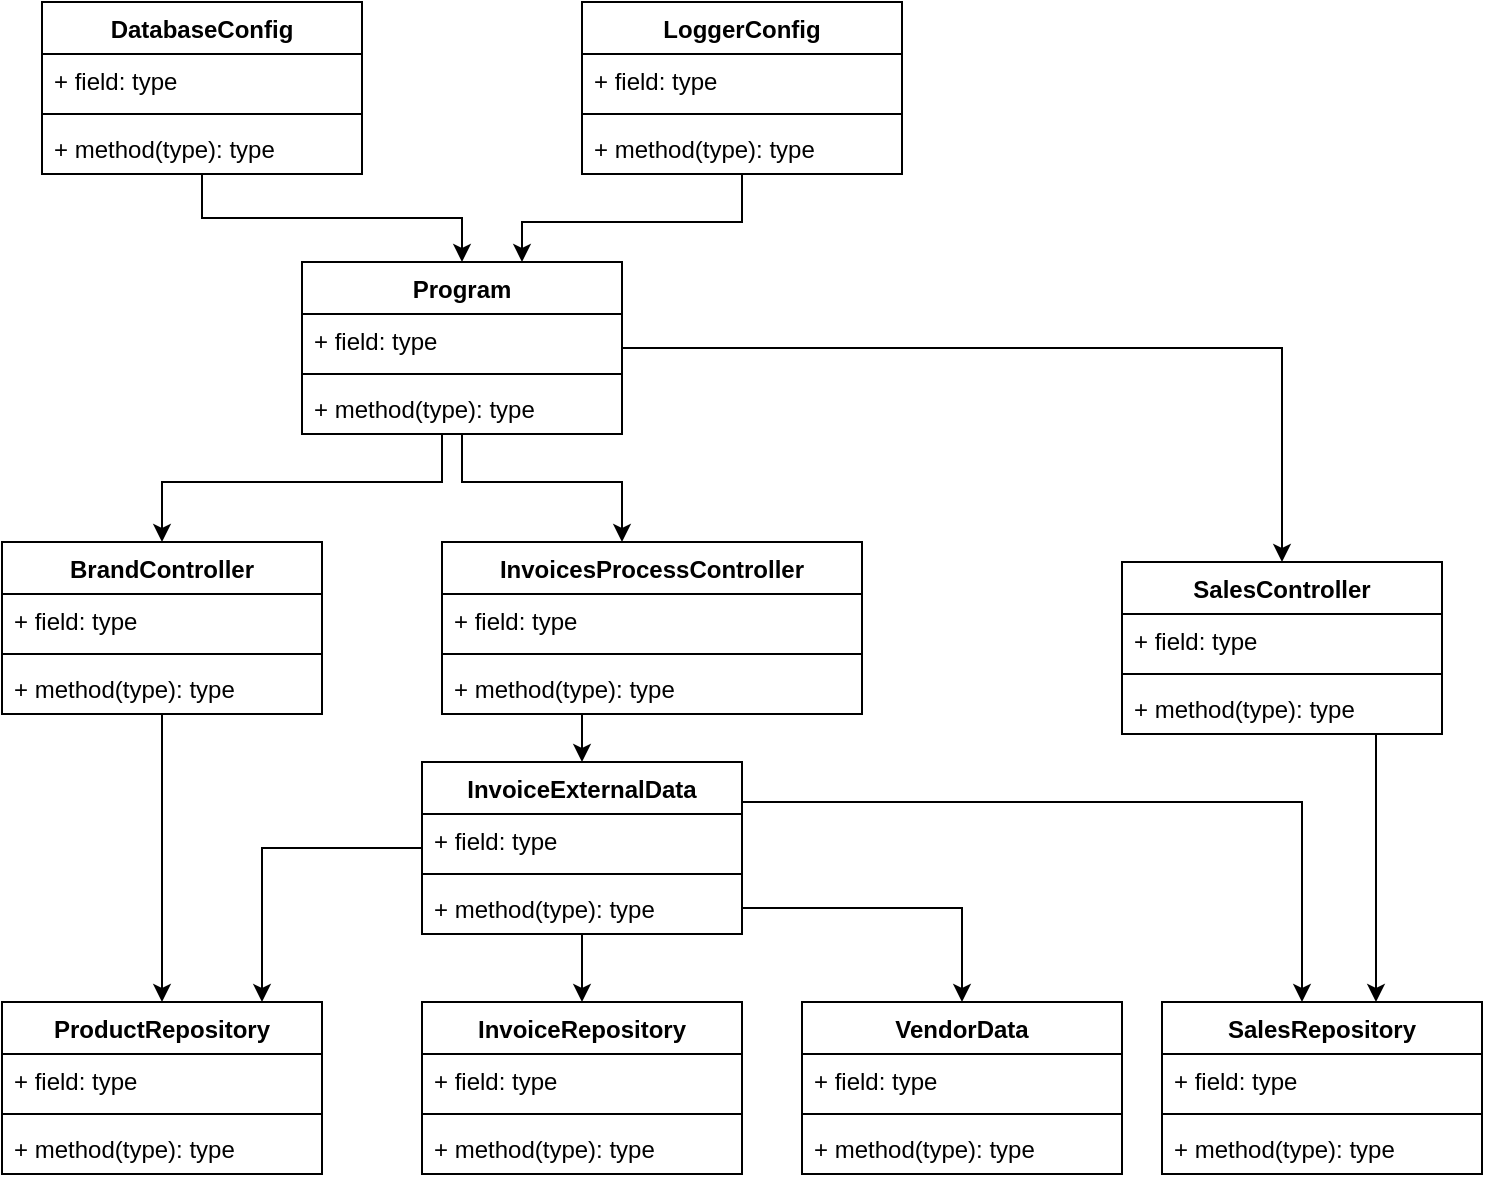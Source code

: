 <mxfile version="16.2.6" type="device"><diagram id="C5RBs43oDa-KdzZeNtuy" name="Page-1"><mxGraphModel dx="1673" dy="908" grid="1" gridSize="10" guides="1" tooltips="1" connect="1" arrows="1" fold="1" page="1" pageScale="1" pageWidth="827" pageHeight="1169" math="0" shadow="0"><root><mxCell id="WIyWlLk6GJQsqaUBKTNV-0"/><mxCell id="WIyWlLk6GJQsqaUBKTNV-1" parent="WIyWlLk6GJQsqaUBKTNV-0"/><mxCell id="b58cWCP1hSmK_T8Ai3Ov-44" style="edgeStyle=orthogonalEdgeStyle;rounded=0;orthogonalLoop=1;jettySize=auto;html=1;" edge="1" parent="WIyWlLk6GJQsqaUBKTNV-1" source="b58cWCP1hSmK_T8Ai3Ov-8" target="b58cWCP1hSmK_T8Ai3Ov-35"><mxGeometry relative="1" as="geometry"><Array as="points"><mxPoint x="280" y="270"/><mxPoint x="140" y="270"/></Array></mxGeometry></mxCell><mxCell id="b58cWCP1hSmK_T8Ai3Ov-45" style="edgeStyle=orthogonalEdgeStyle;rounded=0;orthogonalLoop=1;jettySize=auto;html=1;" edge="1" parent="WIyWlLk6GJQsqaUBKTNV-1" source="b58cWCP1hSmK_T8Ai3Ov-8" target="b58cWCP1hSmK_T8Ai3Ov-39"><mxGeometry relative="1" as="geometry"><Array as="points"><mxPoint x="290" y="270"/><mxPoint x="370" y="270"/></Array></mxGeometry></mxCell><mxCell id="b58cWCP1hSmK_T8Ai3Ov-46" style="edgeStyle=orthogonalEdgeStyle;rounded=0;orthogonalLoop=1;jettySize=auto;html=1;" edge="1" parent="WIyWlLk6GJQsqaUBKTNV-1" source="b58cWCP1hSmK_T8Ai3Ov-8" target="b58cWCP1hSmK_T8Ai3Ov-31"><mxGeometry relative="1" as="geometry"/></mxCell><mxCell id="b58cWCP1hSmK_T8Ai3Ov-8" value="Program" style="swimlane;fontStyle=1;align=center;verticalAlign=top;childLayout=stackLayout;horizontal=1;startSize=26;horizontalStack=0;resizeParent=1;resizeParentMax=0;resizeLast=0;collapsible=1;marginBottom=0;" vertex="1" parent="WIyWlLk6GJQsqaUBKTNV-1"><mxGeometry x="210" y="160" width="160" height="86" as="geometry"/></mxCell><mxCell id="b58cWCP1hSmK_T8Ai3Ov-9" value="+ field: type" style="text;strokeColor=none;fillColor=none;align=left;verticalAlign=top;spacingLeft=4;spacingRight=4;overflow=hidden;rotatable=0;points=[[0,0.5],[1,0.5]];portConstraint=eastwest;" vertex="1" parent="b58cWCP1hSmK_T8Ai3Ov-8"><mxGeometry y="26" width="160" height="26" as="geometry"/></mxCell><mxCell id="b58cWCP1hSmK_T8Ai3Ov-10" value="" style="line;strokeWidth=1;fillColor=none;align=left;verticalAlign=middle;spacingTop=-1;spacingLeft=3;spacingRight=3;rotatable=0;labelPosition=right;points=[];portConstraint=eastwest;" vertex="1" parent="b58cWCP1hSmK_T8Ai3Ov-8"><mxGeometry y="52" width="160" height="8" as="geometry"/></mxCell><mxCell id="b58cWCP1hSmK_T8Ai3Ov-11" value="+ method(type): type" style="text;strokeColor=none;fillColor=none;align=left;verticalAlign=top;spacingLeft=4;spacingRight=4;overflow=hidden;rotatable=0;points=[[0,0.5],[1,0.5]];portConstraint=eastwest;" vertex="1" parent="b58cWCP1hSmK_T8Ai3Ov-8"><mxGeometry y="60" width="160" height="26" as="geometry"/></mxCell><mxCell id="b58cWCP1hSmK_T8Ai3Ov-29" style="edgeStyle=orthogonalEdgeStyle;rounded=0;orthogonalLoop=1;jettySize=auto;html=1;" edge="1" parent="WIyWlLk6GJQsqaUBKTNV-1" source="b58cWCP1hSmK_T8Ai3Ov-21" target="b58cWCP1hSmK_T8Ai3Ov-8"><mxGeometry relative="1" as="geometry"/></mxCell><mxCell id="b58cWCP1hSmK_T8Ai3Ov-21" value="DatabaseConfig" style="swimlane;fontStyle=1;align=center;verticalAlign=top;childLayout=stackLayout;horizontal=1;startSize=26;horizontalStack=0;resizeParent=1;resizeParentMax=0;resizeLast=0;collapsible=1;marginBottom=0;" vertex="1" parent="WIyWlLk6GJQsqaUBKTNV-1"><mxGeometry x="80" y="30" width="160" height="86" as="geometry"/></mxCell><mxCell id="b58cWCP1hSmK_T8Ai3Ov-22" value="+ field: type" style="text;strokeColor=none;fillColor=none;align=left;verticalAlign=top;spacingLeft=4;spacingRight=4;overflow=hidden;rotatable=0;points=[[0,0.5],[1,0.5]];portConstraint=eastwest;" vertex="1" parent="b58cWCP1hSmK_T8Ai3Ov-21"><mxGeometry y="26" width="160" height="26" as="geometry"/></mxCell><mxCell id="b58cWCP1hSmK_T8Ai3Ov-23" value="" style="line;strokeWidth=1;fillColor=none;align=left;verticalAlign=middle;spacingTop=-1;spacingLeft=3;spacingRight=3;rotatable=0;labelPosition=right;points=[];portConstraint=eastwest;" vertex="1" parent="b58cWCP1hSmK_T8Ai3Ov-21"><mxGeometry y="52" width="160" height="8" as="geometry"/></mxCell><mxCell id="b58cWCP1hSmK_T8Ai3Ov-24" value="+ method(type): type" style="text;strokeColor=none;fillColor=none;align=left;verticalAlign=top;spacingLeft=4;spacingRight=4;overflow=hidden;rotatable=0;points=[[0,0.5],[1,0.5]];portConstraint=eastwest;" vertex="1" parent="b58cWCP1hSmK_T8Ai3Ov-21"><mxGeometry y="60" width="160" height="26" as="geometry"/></mxCell><mxCell id="b58cWCP1hSmK_T8Ai3Ov-30" style="edgeStyle=orthogonalEdgeStyle;rounded=0;orthogonalLoop=1;jettySize=auto;html=1;" edge="1" parent="WIyWlLk6GJQsqaUBKTNV-1" source="b58cWCP1hSmK_T8Ai3Ov-25" target="b58cWCP1hSmK_T8Ai3Ov-8"><mxGeometry relative="1" as="geometry"><Array as="points"><mxPoint x="430" y="140"/><mxPoint x="320" y="140"/></Array></mxGeometry></mxCell><mxCell id="b58cWCP1hSmK_T8Ai3Ov-25" value="LoggerConfig" style="swimlane;fontStyle=1;align=center;verticalAlign=top;childLayout=stackLayout;horizontal=1;startSize=26;horizontalStack=0;resizeParent=1;resizeParentMax=0;resizeLast=0;collapsible=1;marginBottom=0;" vertex="1" parent="WIyWlLk6GJQsqaUBKTNV-1"><mxGeometry x="350" y="30" width="160" height="86" as="geometry"/></mxCell><mxCell id="b58cWCP1hSmK_T8Ai3Ov-26" value="+ field: type" style="text;strokeColor=none;fillColor=none;align=left;verticalAlign=top;spacingLeft=4;spacingRight=4;overflow=hidden;rotatable=0;points=[[0,0.5],[1,0.5]];portConstraint=eastwest;" vertex="1" parent="b58cWCP1hSmK_T8Ai3Ov-25"><mxGeometry y="26" width="160" height="26" as="geometry"/></mxCell><mxCell id="b58cWCP1hSmK_T8Ai3Ov-27" value="" style="line;strokeWidth=1;fillColor=none;align=left;verticalAlign=middle;spacingTop=-1;spacingLeft=3;spacingRight=3;rotatable=0;labelPosition=right;points=[];portConstraint=eastwest;" vertex="1" parent="b58cWCP1hSmK_T8Ai3Ov-25"><mxGeometry y="52" width="160" height="8" as="geometry"/></mxCell><mxCell id="b58cWCP1hSmK_T8Ai3Ov-28" value="+ method(type): type" style="text;strokeColor=none;fillColor=none;align=left;verticalAlign=top;spacingLeft=4;spacingRight=4;overflow=hidden;rotatable=0;points=[[0,0.5],[1,0.5]];portConstraint=eastwest;" vertex="1" parent="b58cWCP1hSmK_T8Ai3Ov-25"><mxGeometry y="60" width="160" height="26" as="geometry"/></mxCell><mxCell id="b58cWCP1hSmK_T8Ai3Ov-76" style="edgeStyle=orthogonalEdgeStyle;rounded=0;orthogonalLoop=1;jettySize=auto;html=1;" edge="1" parent="WIyWlLk6GJQsqaUBKTNV-1" source="b58cWCP1hSmK_T8Ai3Ov-31" target="b58cWCP1hSmK_T8Ai3Ov-51"><mxGeometry relative="1" as="geometry"><Array as="points"><mxPoint x="747" y="450"/><mxPoint x="747" y="450"/></Array></mxGeometry></mxCell><mxCell id="b58cWCP1hSmK_T8Ai3Ov-31" value="SalesController" style="swimlane;fontStyle=1;align=center;verticalAlign=top;childLayout=stackLayout;horizontal=1;startSize=26;horizontalStack=0;resizeParent=1;resizeParentMax=0;resizeLast=0;collapsible=1;marginBottom=0;" vertex="1" parent="WIyWlLk6GJQsqaUBKTNV-1"><mxGeometry x="620" y="310" width="160" height="86" as="geometry"/></mxCell><mxCell id="b58cWCP1hSmK_T8Ai3Ov-32" value="+ field: type" style="text;strokeColor=none;fillColor=none;align=left;verticalAlign=top;spacingLeft=4;spacingRight=4;overflow=hidden;rotatable=0;points=[[0,0.5],[1,0.5]];portConstraint=eastwest;" vertex="1" parent="b58cWCP1hSmK_T8Ai3Ov-31"><mxGeometry y="26" width="160" height="26" as="geometry"/></mxCell><mxCell id="b58cWCP1hSmK_T8Ai3Ov-33" value="" style="line;strokeWidth=1;fillColor=none;align=left;verticalAlign=middle;spacingTop=-1;spacingLeft=3;spacingRight=3;rotatable=0;labelPosition=right;points=[];portConstraint=eastwest;" vertex="1" parent="b58cWCP1hSmK_T8Ai3Ov-31"><mxGeometry y="52" width="160" height="8" as="geometry"/></mxCell><mxCell id="b58cWCP1hSmK_T8Ai3Ov-34" value="+ method(type): type" style="text;strokeColor=none;fillColor=none;align=left;verticalAlign=top;spacingLeft=4;spacingRight=4;overflow=hidden;rotatable=0;points=[[0,0.5],[1,0.5]];portConstraint=eastwest;" vertex="1" parent="b58cWCP1hSmK_T8Ai3Ov-31"><mxGeometry y="60" width="160" height="26" as="geometry"/></mxCell><mxCell id="b58cWCP1hSmK_T8Ai3Ov-74" style="edgeStyle=orthogonalEdgeStyle;rounded=0;orthogonalLoop=1;jettySize=auto;html=1;" edge="1" parent="WIyWlLk6GJQsqaUBKTNV-1" source="b58cWCP1hSmK_T8Ai3Ov-35" target="b58cWCP1hSmK_T8Ai3Ov-55"><mxGeometry relative="1" as="geometry"><Array as="points"><mxPoint x="140" y="530"/><mxPoint x="140" y="530"/></Array></mxGeometry></mxCell><mxCell id="b58cWCP1hSmK_T8Ai3Ov-35" value="BrandController" style="swimlane;fontStyle=1;align=center;verticalAlign=top;childLayout=stackLayout;horizontal=1;startSize=26;horizontalStack=0;resizeParent=1;resizeParentMax=0;resizeLast=0;collapsible=1;marginBottom=0;" vertex="1" parent="WIyWlLk6GJQsqaUBKTNV-1"><mxGeometry x="60" y="300" width="160" height="86" as="geometry"/></mxCell><mxCell id="b58cWCP1hSmK_T8Ai3Ov-36" value="+ field: type" style="text;strokeColor=none;fillColor=none;align=left;verticalAlign=top;spacingLeft=4;spacingRight=4;overflow=hidden;rotatable=0;points=[[0,0.5],[1,0.5]];portConstraint=eastwest;" vertex="1" parent="b58cWCP1hSmK_T8Ai3Ov-35"><mxGeometry y="26" width="160" height="26" as="geometry"/></mxCell><mxCell id="b58cWCP1hSmK_T8Ai3Ov-37" value="" style="line;strokeWidth=1;fillColor=none;align=left;verticalAlign=middle;spacingTop=-1;spacingLeft=3;spacingRight=3;rotatable=0;labelPosition=right;points=[];portConstraint=eastwest;" vertex="1" parent="b58cWCP1hSmK_T8Ai3Ov-35"><mxGeometry y="52" width="160" height="8" as="geometry"/></mxCell><mxCell id="b58cWCP1hSmK_T8Ai3Ov-38" value="+ method(type): type" style="text;strokeColor=none;fillColor=none;align=left;verticalAlign=top;spacingLeft=4;spacingRight=4;overflow=hidden;rotatable=0;points=[[0,0.5],[1,0.5]];portConstraint=eastwest;" vertex="1" parent="b58cWCP1hSmK_T8Ai3Ov-35"><mxGeometry y="60" width="160" height="26" as="geometry"/></mxCell><mxCell id="b58cWCP1hSmK_T8Ai3Ov-71" style="edgeStyle=orthogonalEdgeStyle;rounded=0;orthogonalLoop=1;jettySize=auto;html=1;" edge="1" parent="WIyWlLk6GJQsqaUBKTNV-1" source="b58cWCP1hSmK_T8Ai3Ov-39" target="b58cWCP1hSmK_T8Ai3Ov-67"><mxGeometry relative="1" as="geometry"><Array as="points"><mxPoint x="350" y="400"/><mxPoint x="350" y="400"/></Array></mxGeometry></mxCell><mxCell id="b58cWCP1hSmK_T8Ai3Ov-39" value="InvoicesProcessController" style="swimlane;fontStyle=1;align=center;verticalAlign=top;childLayout=stackLayout;horizontal=1;startSize=26;horizontalStack=0;resizeParent=1;resizeParentMax=0;resizeLast=0;collapsible=1;marginBottom=0;" vertex="1" parent="WIyWlLk6GJQsqaUBKTNV-1"><mxGeometry x="280" y="300" width="210" height="86" as="geometry"/></mxCell><mxCell id="b58cWCP1hSmK_T8Ai3Ov-40" value="+ field: type" style="text;strokeColor=none;fillColor=none;align=left;verticalAlign=top;spacingLeft=4;spacingRight=4;overflow=hidden;rotatable=0;points=[[0,0.5],[1,0.5]];portConstraint=eastwest;" vertex="1" parent="b58cWCP1hSmK_T8Ai3Ov-39"><mxGeometry y="26" width="210" height="26" as="geometry"/></mxCell><mxCell id="b58cWCP1hSmK_T8Ai3Ov-41" value="" style="line;strokeWidth=1;fillColor=none;align=left;verticalAlign=middle;spacingTop=-1;spacingLeft=3;spacingRight=3;rotatable=0;labelPosition=right;points=[];portConstraint=eastwest;" vertex="1" parent="b58cWCP1hSmK_T8Ai3Ov-39"><mxGeometry y="52" width="210" height="8" as="geometry"/></mxCell><mxCell id="b58cWCP1hSmK_T8Ai3Ov-42" value="+ method(type): type" style="text;strokeColor=none;fillColor=none;align=left;verticalAlign=top;spacingLeft=4;spacingRight=4;overflow=hidden;rotatable=0;points=[[0,0.5],[1,0.5]];portConstraint=eastwest;" vertex="1" parent="b58cWCP1hSmK_T8Ai3Ov-39"><mxGeometry y="60" width="210" height="26" as="geometry"/></mxCell><mxCell id="b58cWCP1hSmK_T8Ai3Ov-47" value="VendorData" style="swimlane;fontStyle=1;align=center;verticalAlign=top;childLayout=stackLayout;horizontal=1;startSize=26;horizontalStack=0;resizeParent=1;resizeParentMax=0;resizeLast=0;collapsible=1;marginBottom=0;" vertex="1" parent="WIyWlLk6GJQsqaUBKTNV-1"><mxGeometry x="460" y="530" width="160" height="86" as="geometry"/></mxCell><mxCell id="b58cWCP1hSmK_T8Ai3Ov-48" value="+ field: type" style="text;strokeColor=none;fillColor=none;align=left;verticalAlign=top;spacingLeft=4;spacingRight=4;overflow=hidden;rotatable=0;points=[[0,0.5],[1,0.5]];portConstraint=eastwest;" vertex="1" parent="b58cWCP1hSmK_T8Ai3Ov-47"><mxGeometry y="26" width="160" height="26" as="geometry"/></mxCell><mxCell id="b58cWCP1hSmK_T8Ai3Ov-49" value="" style="line;strokeWidth=1;fillColor=none;align=left;verticalAlign=middle;spacingTop=-1;spacingLeft=3;spacingRight=3;rotatable=0;labelPosition=right;points=[];portConstraint=eastwest;" vertex="1" parent="b58cWCP1hSmK_T8Ai3Ov-47"><mxGeometry y="52" width="160" height="8" as="geometry"/></mxCell><mxCell id="b58cWCP1hSmK_T8Ai3Ov-50" value="+ method(type): type" style="text;strokeColor=none;fillColor=none;align=left;verticalAlign=top;spacingLeft=4;spacingRight=4;overflow=hidden;rotatable=0;points=[[0,0.5],[1,0.5]];portConstraint=eastwest;" vertex="1" parent="b58cWCP1hSmK_T8Ai3Ov-47"><mxGeometry y="60" width="160" height="26" as="geometry"/></mxCell><mxCell id="b58cWCP1hSmK_T8Ai3Ov-51" value="SalesRepository" style="swimlane;fontStyle=1;align=center;verticalAlign=top;childLayout=stackLayout;horizontal=1;startSize=26;horizontalStack=0;resizeParent=1;resizeParentMax=0;resizeLast=0;collapsible=1;marginBottom=0;" vertex="1" parent="WIyWlLk6GJQsqaUBKTNV-1"><mxGeometry x="640" y="530" width="160" height="86" as="geometry"/></mxCell><mxCell id="b58cWCP1hSmK_T8Ai3Ov-52" value="+ field: type" style="text;strokeColor=none;fillColor=none;align=left;verticalAlign=top;spacingLeft=4;spacingRight=4;overflow=hidden;rotatable=0;points=[[0,0.5],[1,0.5]];portConstraint=eastwest;" vertex="1" parent="b58cWCP1hSmK_T8Ai3Ov-51"><mxGeometry y="26" width="160" height="26" as="geometry"/></mxCell><mxCell id="b58cWCP1hSmK_T8Ai3Ov-53" value="" style="line;strokeWidth=1;fillColor=none;align=left;verticalAlign=middle;spacingTop=-1;spacingLeft=3;spacingRight=3;rotatable=0;labelPosition=right;points=[];portConstraint=eastwest;" vertex="1" parent="b58cWCP1hSmK_T8Ai3Ov-51"><mxGeometry y="52" width="160" height="8" as="geometry"/></mxCell><mxCell id="b58cWCP1hSmK_T8Ai3Ov-54" value="+ method(type): type" style="text;strokeColor=none;fillColor=none;align=left;verticalAlign=top;spacingLeft=4;spacingRight=4;overflow=hidden;rotatable=0;points=[[0,0.5],[1,0.5]];portConstraint=eastwest;" vertex="1" parent="b58cWCP1hSmK_T8Ai3Ov-51"><mxGeometry y="60" width="160" height="26" as="geometry"/></mxCell><mxCell id="b58cWCP1hSmK_T8Ai3Ov-55" value="ProductRepository" style="swimlane;fontStyle=1;align=center;verticalAlign=top;childLayout=stackLayout;horizontal=1;startSize=26;horizontalStack=0;resizeParent=1;resizeParentMax=0;resizeLast=0;collapsible=1;marginBottom=0;" vertex="1" parent="WIyWlLk6GJQsqaUBKTNV-1"><mxGeometry x="60" y="530" width="160" height="86" as="geometry"/></mxCell><mxCell id="b58cWCP1hSmK_T8Ai3Ov-56" value="+ field: type" style="text;strokeColor=none;fillColor=none;align=left;verticalAlign=top;spacingLeft=4;spacingRight=4;overflow=hidden;rotatable=0;points=[[0,0.5],[1,0.5]];portConstraint=eastwest;" vertex="1" parent="b58cWCP1hSmK_T8Ai3Ov-55"><mxGeometry y="26" width="160" height="26" as="geometry"/></mxCell><mxCell id="b58cWCP1hSmK_T8Ai3Ov-57" value="" style="line;strokeWidth=1;fillColor=none;align=left;verticalAlign=middle;spacingTop=-1;spacingLeft=3;spacingRight=3;rotatable=0;labelPosition=right;points=[];portConstraint=eastwest;" vertex="1" parent="b58cWCP1hSmK_T8Ai3Ov-55"><mxGeometry y="52" width="160" height="8" as="geometry"/></mxCell><mxCell id="b58cWCP1hSmK_T8Ai3Ov-58" value="+ method(type): type" style="text;strokeColor=none;fillColor=none;align=left;verticalAlign=top;spacingLeft=4;spacingRight=4;overflow=hidden;rotatable=0;points=[[0,0.5],[1,0.5]];portConstraint=eastwest;" vertex="1" parent="b58cWCP1hSmK_T8Ai3Ov-55"><mxGeometry y="60" width="160" height="26" as="geometry"/></mxCell><mxCell id="b58cWCP1hSmK_T8Ai3Ov-59" value="InvoiceRepository" style="swimlane;fontStyle=1;align=center;verticalAlign=top;childLayout=stackLayout;horizontal=1;startSize=26;horizontalStack=0;resizeParent=1;resizeParentMax=0;resizeLast=0;collapsible=1;marginBottom=0;" vertex="1" parent="WIyWlLk6GJQsqaUBKTNV-1"><mxGeometry x="270" y="530" width="160" height="86" as="geometry"/></mxCell><mxCell id="b58cWCP1hSmK_T8Ai3Ov-60" value="+ field: type" style="text;strokeColor=none;fillColor=none;align=left;verticalAlign=top;spacingLeft=4;spacingRight=4;overflow=hidden;rotatable=0;points=[[0,0.5],[1,0.5]];portConstraint=eastwest;" vertex="1" parent="b58cWCP1hSmK_T8Ai3Ov-59"><mxGeometry y="26" width="160" height="26" as="geometry"/></mxCell><mxCell id="b58cWCP1hSmK_T8Ai3Ov-61" value="" style="line;strokeWidth=1;fillColor=none;align=left;verticalAlign=middle;spacingTop=-1;spacingLeft=3;spacingRight=3;rotatable=0;labelPosition=right;points=[];portConstraint=eastwest;" vertex="1" parent="b58cWCP1hSmK_T8Ai3Ov-59"><mxGeometry y="52" width="160" height="8" as="geometry"/></mxCell><mxCell id="b58cWCP1hSmK_T8Ai3Ov-62" value="+ method(type): type" style="text;strokeColor=none;fillColor=none;align=left;verticalAlign=top;spacingLeft=4;spacingRight=4;overflow=hidden;rotatable=0;points=[[0,0.5],[1,0.5]];portConstraint=eastwest;" vertex="1" parent="b58cWCP1hSmK_T8Ai3Ov-59"><mxGeometry y="60" width="160" height="26" as="geometry"/></mxCell><mxCell id="b58cWCP1hSmK_T8Ai3Ov-72" style="edgeStyle=orthogonalEdgeStyle;rounded=0;orthogonalLoop=1;jettySize=auto;html=1;" edge="1" parent="WIyWlLk6GJQsqaUBKTNV-1" source="b58cWCP1hSmK_T8Ai3Ov-67" target="b58cWCP1hSmK_T8Ai3Ov-59"><mxGeometry relative="1" as="geometry"/></mxCell><mxCell id="b58cWCP1hSmK_T8Ai3Ov-73" style="edgeStyle=orthogonalEdgeStyle;rounded=0;orthogonalLoop=1;jettySize=auto;html=1;" edge="1" parent="WIyWlLk6GJQsqaUBKTNV-1" source="b58cWCP1hSmK_T8Ai3Ov-67" target="b58cWCP1hSmK_T8Ai3Ov-55"><mxGeometry relative="1" as="geometry"><Array as="points"><mxPoint x="190" y="453"/></Array></mxGeometry></mxCell><mxCell id="b58cWCP1hSmK_T8Ai3Ov-67" value="InvoiceExternalData" style="swimlane;fontStyle=1;align=center;verticalAlign=top;childLayout=stackLayout;horizontal=1;startSize=26;horizontalStack=0;resizeParent=1;resizeParentMax=0;resizeLast=0;collapsible=1;marginBottom=0;" vertex="1" parent="WIyWlLk6GJQsqaUBKTNV-1"><mxGeometry x="270" y="410" width="160" height="86" as="geometry"/></mxCell><mxCell id="b58cWCP1hSmK_T8Ai3Ov-68" value="+ field: type" style="text;strokeColor=none;fillColor=none;align=left;verticalAlign=top;spacingLeft=4;spacingRight=4;overflow=hidden;rotatable=0;points=[[0,0.5],[1,0.5]];portConstraint=eastwest;" vertex="1" parent="b58cWCP1hSmK_T8Ai3Ov-67"><mxGeometry y="26" width="160" height="26" as="geometry"/></mxCell><mxCell id="b58cWCP1hSmK_T8Ai3Ov-69" value="" style="line;strokeWidth=1;fillColor=none;align=left;verticalAlign=middle;spacingTop=-1;spacingLeft=3;spacingRight=3;rotatable=0;labelPosition=right;points=[];portConstraint=eastwest;" vertex="1" parent="b58cWCP1hSmK_T8Ai3Ov-67"><mxGeometry y="52" width="160" height="8" as="geometry"/></mxCell><mxCell id="b58cWCP1hSmK_T8Ai3Ov-70" value="+ method(type): type" style="text;strokeColor=none;fillColor=none;align=left;verticalAlign=top;spacingLeft=4;spacingRight=4;overflow=hidden;rotatable=0;points=[[0,0.5],[1,0.5]];portConstraint=eastwest;" vertex="1" parent="b58cWCP1hSmK_T8Ai3Ov-67"><mxGeometry y="60" width="160" height="26" as="geometry"/></mxCell><mxCell id="b58cWCP1hSmK_T8Ai3Ov-75" style="edgeStyle=orthogonalEdgeStyle;rounded=0;orthogonalLoop=1;jettySize=auto;html=1;" edge="1" parent="WIyWlLk6GJQsqaUBKTNV-1" source="b58cWCP1hSmK_T8Ai3Ov-67" target="b58cWCP1hSmK_T8Ai3Ov-51"><mxGeometry relative="1" as="geometry"><Array as="points"><mxPoint x="710" y="430"/></Array></mxGeometry></mxCell><mxCell id="b58cWCP1hSmK_T8Ai3Ov-77" style="edgeStyle=orthogonalEdgeStyle;rounded=0;orthogonalLoop=1;jettySize=auto;html=1;" edge="1" parent="WIyWlLk6GJQsqaUBKTNV-1" source="b58cWCP1hSmK_T8Ai3Ov-70" target="b58cWCP1hSmK_T8Ai3Ov-47"><mxGeometry relative="1" as="geometry"/></mxCell></root></mxGraphModel></diagram></mxfile>